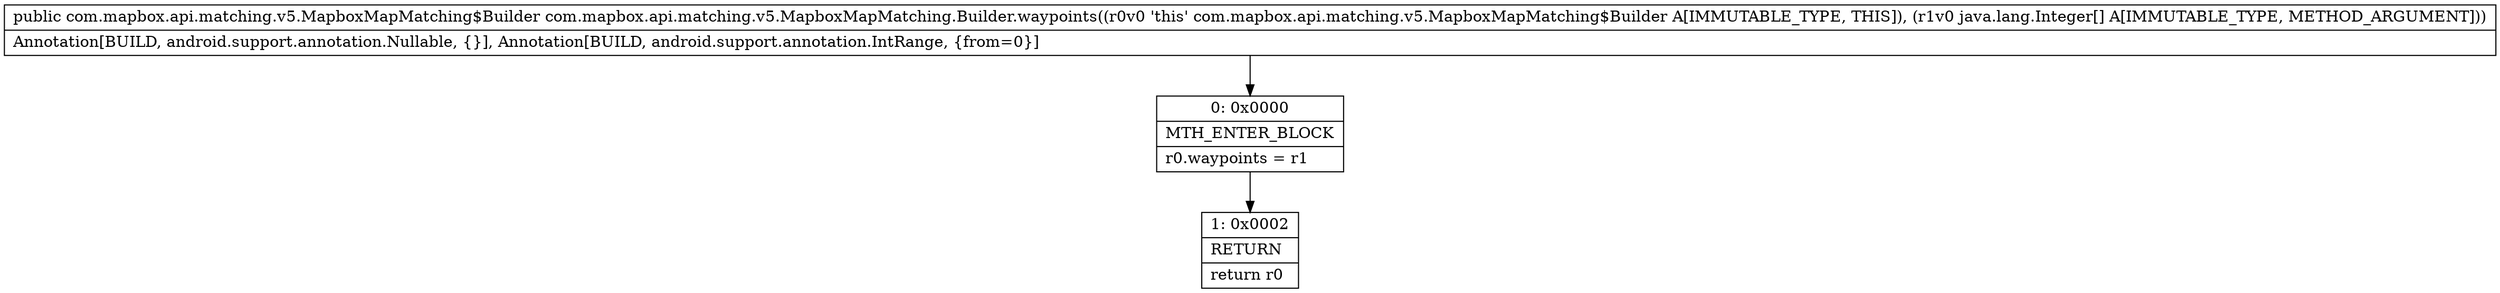 digraph "CFG forcom.mapbox.api.matching.v5.MapboxMapMatching.Builder.waypoints([Ljava\/lang\/Integer;)Lcom\/mapbox\/api\/matching\/v5\/MapboxMapMatching$Builder;" {
Node_0 [shape=record,label="{0\:\ 0x0000|MTH_ENTER_BLOCK\l|r0.waypoints = r1\l}"];
Node_1 [shape=record,label="{1\:\ 0x0002|RETURN\l|return r0\l}"];
MethodNode[shape=record,label="{public com.mapbox.api.matching.v5.MapboxMapMatching$Builder com.mapbox.api.matching.v5.MapboxMapMatching.Builder.waypoints((r0v0 'this' com.mapbox.api.matching.v5.MapboxMapMatching$Builder A[IMMUTABLE_TYPE, THIS]), (r1v0 java.lang.Integer[] A[IMMUTABLE_TYPE, METHOD_ARGUMENT]))  | Annotation[BUILD, android.support.annotation.Nullable, \{\}], Annotation[BUILD, android.support.annotation.IntRange, \{from=0\}]\l}"];
MethodNode -> Node_0;
Node_0 -> Node_1;
}

